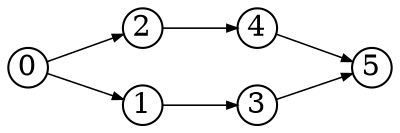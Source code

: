 digraph{
  rankdir=LR
  node [shape=circle,fixedsize=true,width=.26]
  edge [penwidth=0.75,arrowsize=0.5]
  5 -> {}
  4 -> {5}
  3 -> {5}
  2 -> {4}
  1 -> {3}
  0 -> {1 2}
}
